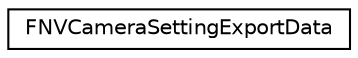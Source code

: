 digraph "Graphical Class Hierarchy"
{
  edge [fontname="Helvetica",fontsize="10",labelfontname="Helvetica",labelfontsize="10"];
  node [fontname="Helvetica",fontsize="10",shape=record];
  rankdir="LR";
  Node1 [label="FNVCameraSettingExportData",height=0.2,width=0.4,color="black", fillcolor="white", style="filled",URL="$struct_f_n_v_camera_setting_export_data.html"];
}
